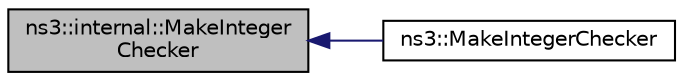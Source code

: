 digraph "ns3::internal::MakeIntegerChecker"
{
  edge [fontname="Helvetica",fontsize="10",labelfontname="Helvetica",labelfontsize="10"];
  node [fontname="Helvetica",fontsize="10",shape=record];
  rankdir="LR";
  Node1 [label="ns3::internal::MakeInteger\lChecker",height=0.2,width=0.4,color="black", fillcolor="grey75", style="filled", fontcolor="black"];
  Node1 -> Node2 [dir="back",color="midnightblue",fontsize="10",style="solid"];
  Node2 [label="ns3::MakeIntegerChecker",height=0.2,width=0.4,color="black", fillcolor="white", style="filled",URL="$d7/d2e/namespacens3.html#a19dd6bea43b08100bd10822b14fe0af9"];
}

